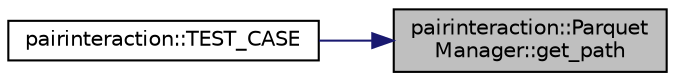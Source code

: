 digraph "pairinteraction::ParquetManager::get_path"
{
 // INTERACTIVE_SVG=YES
 // LATEX_PDF_SIZE
  bgcolor="transparent";
  edge [fontname="Helvetica",fontsize="10",labelfontname="Helvetica",labelfontsize="10"];
  node [fontname="Helvetica",fontsize="10",shape=record];
  rankdir="RL";
  Node1 [label="pairinteraction::Parquet\lManager::get_path",height=0.2,width=0.4,color="black", fillcolor="grey75", style="filled", fontcolor="black",tooltip=" "];
  Node1 -> Node2 [dir="back",color="midnightblue",fontsize="10",style="solid",fontname="Helvetica"];
  Node2 [label="pairinteraction::TEST_CASE",height=0.2,width=0.4,color="black",URL="$namespacepairinteraction.html#a642feaf522aa6beb7cc701c4c74d5c77",tooltip=" "];
}

